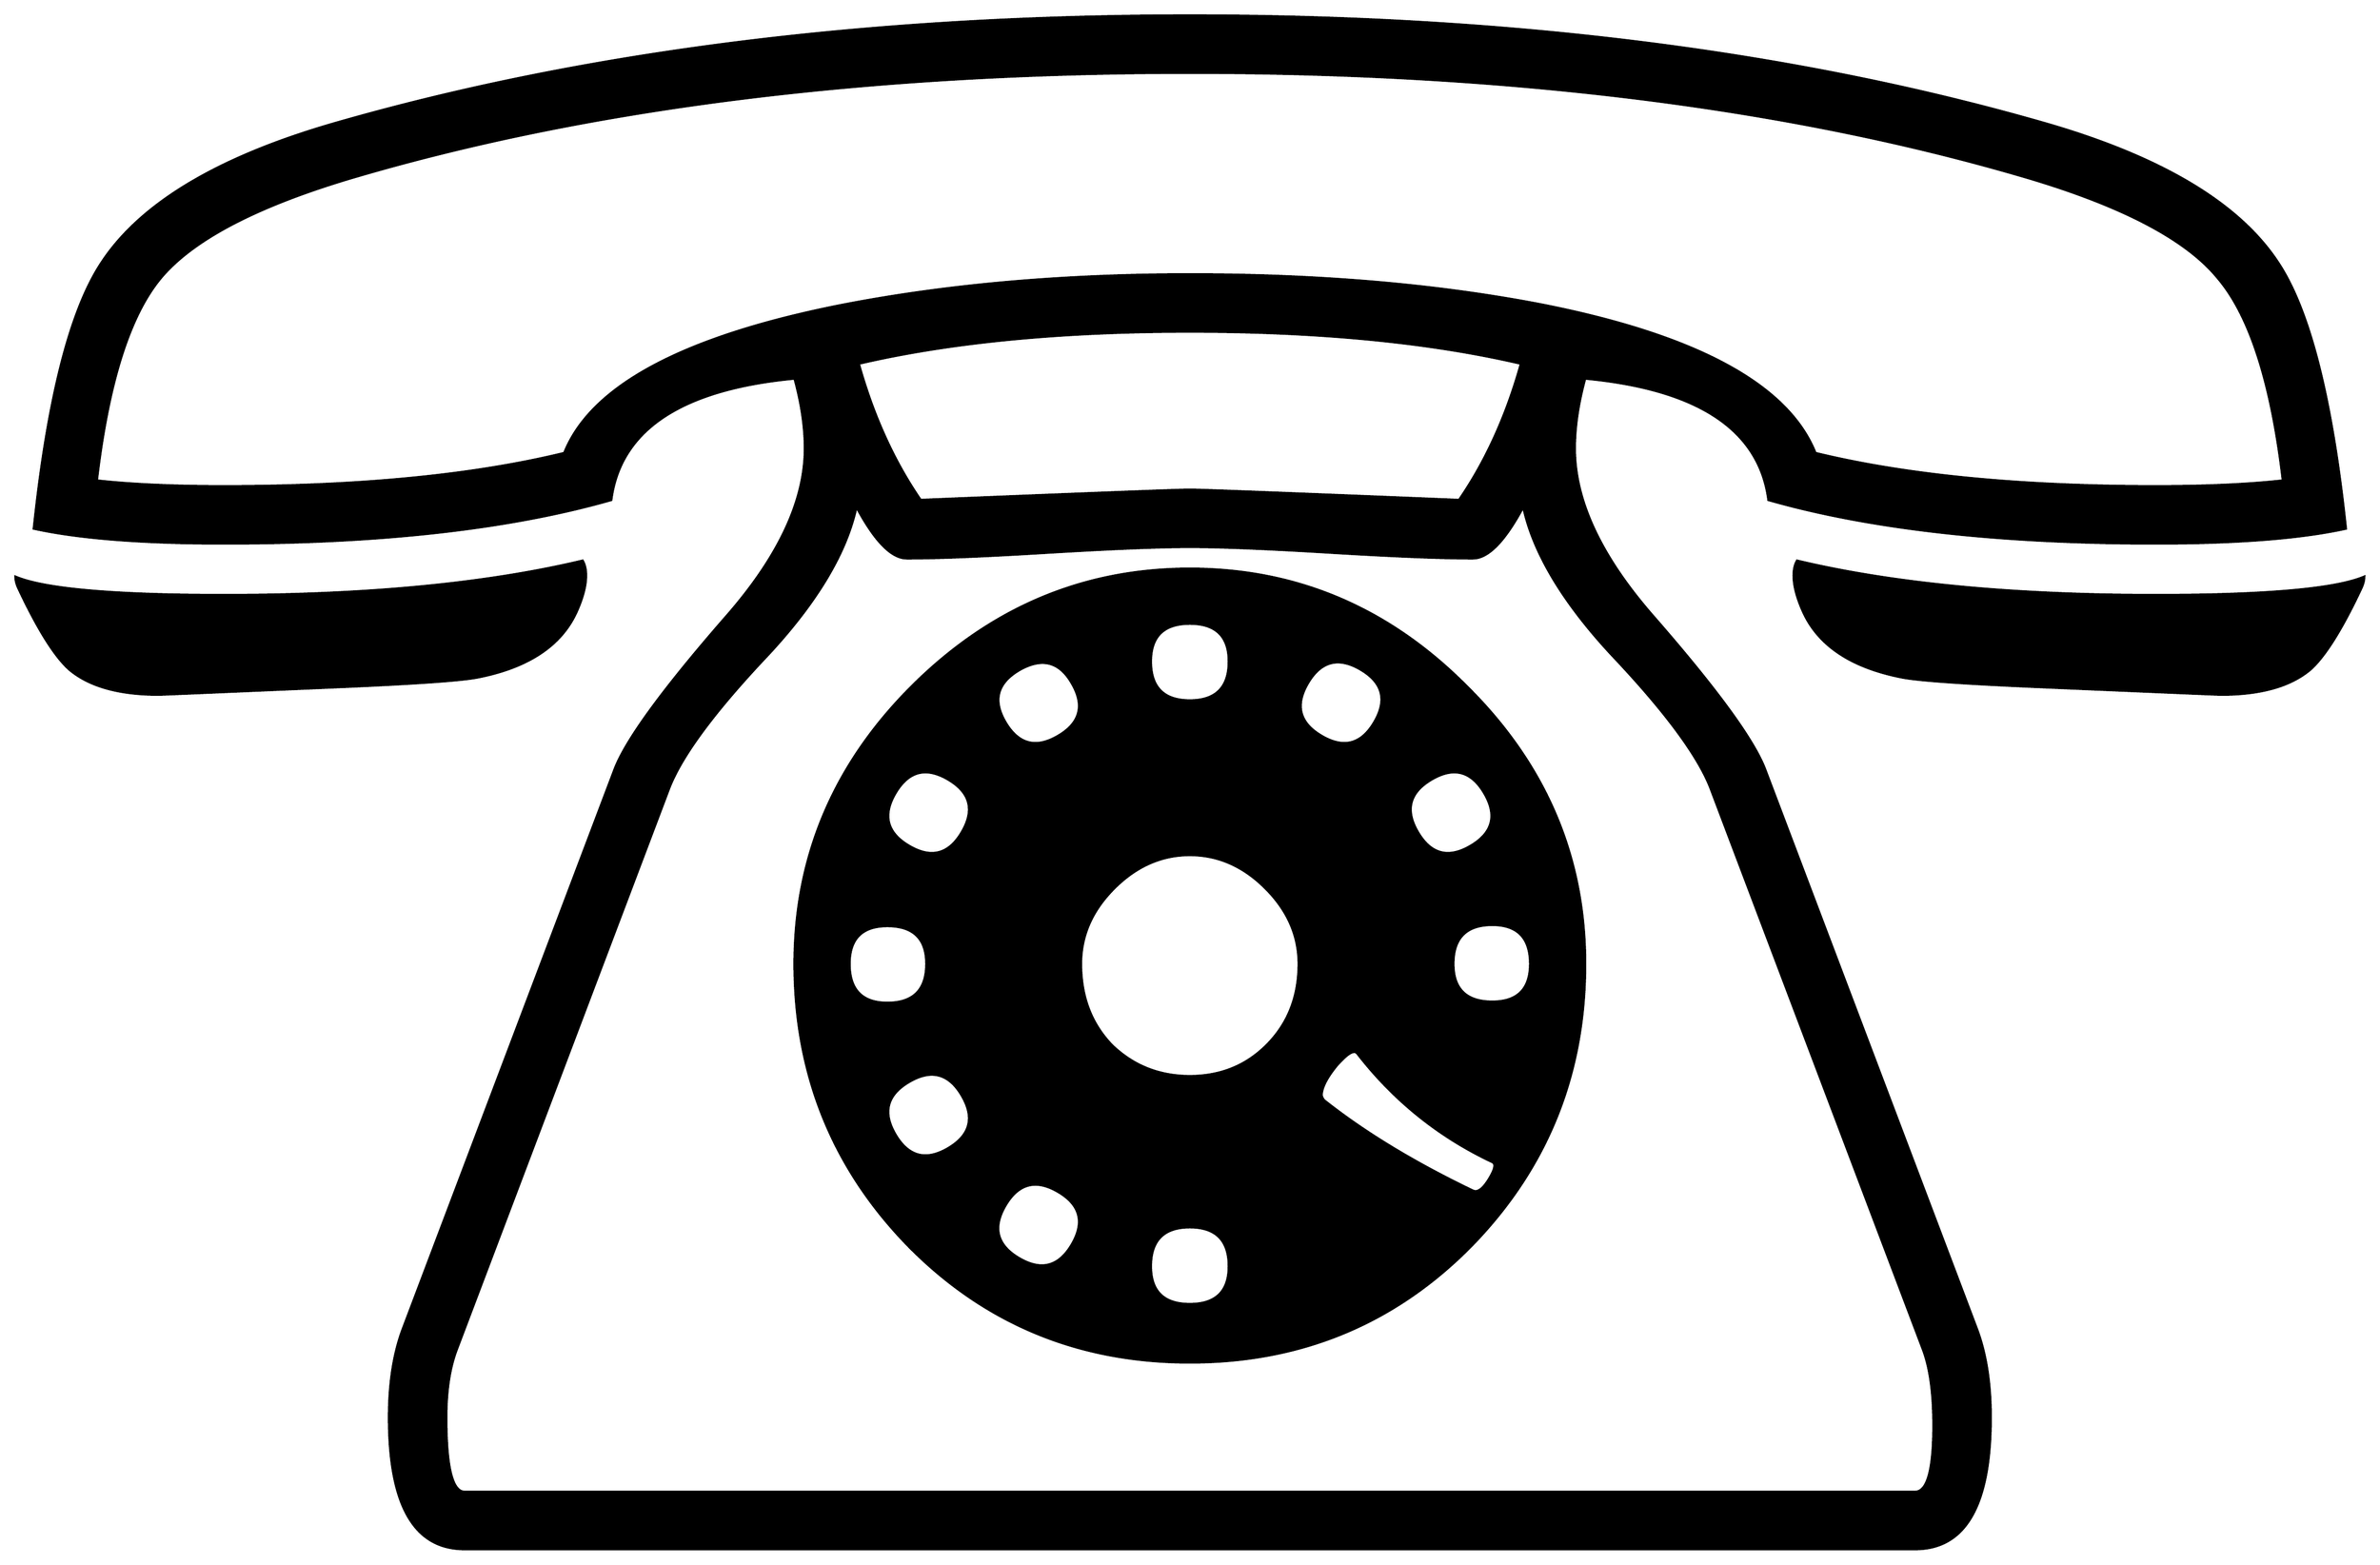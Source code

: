 


\begin{tikzpicture}[y=0.80pt, x=0.80pt, yscale=-1.0, xscale=1.0, inner sep=0pt, outer sep=0pt]
\begin{scope}[shift={(100.0,1793.0)},nonzero rule]
  \path[draw=.,fill=.,line width=1.600pt] (2070.0,-849.0) ..
    controls (2070.0,-845.667) and (2069.0,-842.0) ..
    (2067.0,-838.0) .. controls (2050.333,-802.667) and
    (2035.667,-779.333) .. (2023.0,-768.0) .. controls
    (2005.667,-753.333) and (1979.667,-746.0) .. (1945.0,-746.0) ..
    controls (1943.0,-746.0) and (1887.667,-748.333) ..
    (1779.0,-753.0) .. controls (1718.333,-755.667) and
    (1681.0,-758.333) .. (1667.0,-761.0) .. controls
    (1622.333,-769.667) and (1593.333,-789.0) .. (1580.0,-819.0) ..
    controls (1574.667,-831.0) and (1572.0,-841.333) ..
    (1572.0,-850.0) .. controls (1572.0,-855.333) and
    (1573.0,-859.667) .. (1575.0,-863.0) .. controls
    (1659.0,-843.0) and (1763.333,-833.0) .. (1888.0,-833.0) ..
    controls (1984.0,-833.0) and (2044.667,-838.333) ..
    (2070.0,-849.0) -- cycle(2054.0,-891.0) .. controls
    (2014.667,-882.333) and (1959.333,-878.0) .. (1888.0,-878.0) ..
    controls (1751.333,-878.0) and (1638.667,-890.667) ..
    (1550.0,-916.0) .. controls (1542.0,-977.333) and
    (1488.667,-1012.667) .. (1390.0,-1022.0) .. controls
    (1384.0,-1000.0) and (1381.0,-979.667) .. (1381.0,-961.0) ..
    controls (1381.0,-915.667) and (1403.667,-867.0) ..
    (1449.0,-815.0) .. controls (1504.333,-751.667) and
    (1537.0,-707.0) .. (1547.0,-681.0) -- (1732.0,-192.0) ..
    controls (1740.0,-170.667) and (1744.0,-145.0) ..
    (1744.0,-115.0) .. controls (1744.0,-38.333) and (1722.0,-0.0)
    .. (1678.0,0.0) -- (412.0,0.0) .. controls (368.0,0.0) and
    (346.0,-38.333) .. (346.0,-115.0) .. controls (346.0,-145.0)
    and (350.0,-170.667) .. (358.0,-192.0) -- (543.0,-681.0) ..
    controls (553.0,-707.0) and (585.667,-751.667) .. (641.0,-815.0)
    .. controls (686.333,-867.0) and (709.0,-915.667) ..
    (709.0,-961.0) .. controls (709.0,-979.667) and
    (706.0,-1000.0) .. (700.0,-1022.0) .. controls
    (601.333,-1012.667) and (548.0,-977.333) .. (540.0,-916.0) ..
    controls (451.333,-890.667) and (338.667,-878.0) .. (202.0,-878.0)
    .. controls (130.667,-878.0) and (75.333,-882.333) ..
    (36.0,-891.0) .. controls (48.0,-1004.333) and (67.667,-1081.667)
    .. (95.0,-1123.0) .. controls (129.0,-1175.0) and
    (197.0,-1215.667) .. (299.0,-1245.0) .. controls
    (517.0,-1307.667) and (765.667,-1339.0) .. (1045.0,-1339.0) ..
    controls (1324.333,-1339.0) and (1573.0,-1307.667) ..
    (1791.0,-1245.0) .. controls (1893.0,-1215.667) and
    (1961.0,-1175.0) .. (1995.0,-1123.0) .. controls
    (2022.333,-1081.667) and (2042.0,-1004.333) .. (2054.0,-891.0) --
    cycle(518.0,-850.0) .. controls (518.0,-841.333) and
    (515.333,-831.0) .. (510.0,-819.0) .. controls (496.667,-789.0)
    and (467.667,-769.667) .. (423.0,-761.0) .. controls
    (409.0,-758.333) and (371.667,-755.667) .. (311.0,-753.0) ..
    controls (202.333,-748.333) and (147.0,-746.0) .. (145.0,-746.0)
    .. controls (110.333,-746.0) and (84.333,-753.333) ..
    (67.0,-768.0) .. controls (54.333,-779.333) and (39.667,-802.667) ..
    (23.0,-838.0) .. controls (21.0,-842.0) and (20.0,-845.667) ..
    (20.0,-849.0) .. controls (45.333,-838.333) and (106.0,-833.0)
    .. (202.0,-833.0) .. controls (326.667,-833.0) and
    (431.0,-843.0) .. (515.0,-863.0) .. controls (517.0,-859.667)
    and (518.0,-855.333) .. (518.0,-850.0) -- cycle(1999.0,-933.0)
    .. controls (1989.0,-1018.333) and (1970.0,-1077.333) ..
    (1942.0,-1110.0) .. controls (1914.667,-1143.333) and
    (1859.667,-1172.333) .. (1777.0,-1197.0) .. controls
    (1569.667,-1258.333) and (1325.667,-1289.0) .. (1045.0,-1289.0) ..
    controls (764.333,-1289.0) and (520.333,-1258.333) ..
    (313.0,-1197.0) .. controls (230.333,-1172.333) and
    (175.0,-1143.333) .. (147.0,-1110.0) .. controls
    (119.667,-1077.333) and (101.0,-1018.333) .. (91.0,-933.0) ..
    controls (121.0,-929.667) and (158.0,-928.0) .. (202.0,-928.0)
    .. controls (320.667,-928.0) and (419.667,-937.667) ..
    (499.0,-957.0) .. controls (522.333,-1015.667) and
    (602.667,-1058.667) .. (740.0,-1086.0) .. controls
    (832.0,-1104.0) and (933.667,-1113.0) .. (1045.0,-1113.0) ..
    controls (1157.667,-1113.0) and (1259.333,-1104.333) ..
    (1350.0,-1087.0) .. controls (1486.667,-1060.333) and
    (1567.0,-1017.0) .. (1591.0,-957.0) .. controls
    (1670.333,-937.667) and (1769.333,-928.0) .. (1888.0,-928.0) ..
    controls (1932.0,-928.0) and (1969.0,-929.667) ..
    (1999.0,-933.0) -- cycle(1334.0,-1035.0) .. controls
    (1254.0,-1053.667) and (1157.667,-1063.0) .. (1045.0,-1063.0) ..
    controls (932.333,-1063.0) and (836.0,-1053.667) ..
    (756.0,-1035.0) .. controls (768.667,-989.667) and
    (786.667,-950.0) .. (810.0,-916.0) .. controls (957.333,-922.0)
    and (1035.667,-925.0) .. (1045.0,-925.0) .. controls
    (1054.333,-925.0) and (1132.667,-922.0) .. (1280.0,-916.0) ..
    controls (1303.333,-950.0) and (1321.333,-989.667) ..
    (1334.0,-1035.0) -- cycle(1694.0,-108.0) .. controls
    (1694.0,-136.0) and (1691.0,-158.0) .. (1685.0,-174.0) --
    (1500.0,-663.0) .. controls (1489.333,-691.667) and
    (1460.333,-731.0) .. (1413.0,-781.0) .. controls
    (1370.333,-827.0) and (1344.667,-870.0) .. (1336.0,-910.0) ..
    controls (1320.0,-880.0) and (1305.333,-865.0) ..
    (1292.0,-865.0) .. controls (1264.667,-865.0) and
    (1223.333,-866.667) .. (1168.0,-870.0) .. controls
    (1113.333,-873.333) and (1072.333,-875.0) .. (1045.0,-875.0) ..
    controls (1017.667,-875.0) and (976.333,-873.333) ..
    (921.0,-870.0) .. controls (866.333,-866.667) and (825.333,-865.0)
    .. (798.0,-865.0) .. controls (784.667,-865.0) and
    (770.0,-880.0) .. (754.0,-910.0) .. controls (745.333,-870.0)
    and (719.667,-827.0) .. (677.0,-781.0) .. controls
    (629.667,-731.0) and (600.667,-691.667) .. (590.0,-663.0) --
    (405.0,-174.0) .. controls (399.0,-158.0) and (396.0,-138.333)
    .. (396.0,-115.0) .. controls (396.0,-71.667) and
    (401.333,-50.0) .. (412.0,-50.0) -- (1678.0,-50.0) .. controls
    (1688.667,-50.0) and (1694.0,-69.333) .. (1694.0,-108.0) --
    cycle(1390.0,-511.0) .. controls (1390.0,-414.333) and
    (1356.667,-332.0) .. (1290.0,-264.0) .. controls
    (1223.333,-196.667) and (1141.667,-163.0) .. (1045.0,-163.0) ..
    controls (948.333,-163.0) and (866.667,-196.667) .. (800.0,-264.0)
    .. controls (733.333,-332.0) and (700.0,-414.333) ..
    (700.0,-511.0) .. controls (700.0,-604.333) and (734.0,-685.0)
    .. (802.0,-753.0) .. controls (870.667,-821.667) and
    (951.667,-856.0) .. (1045.0,-856.0) .. controls
    (1138.333,-856.0) and (1219.0,-821.667) .. (1287.0,-753.0) ..
    controls (1355.667,-685.0) and (1390.0,-604.333) ..
    (1390.0,-511.0) -- cycle(1206.0,-722.0) .. controls
    (1217.333,-741.333) and (1213.333,-756.667) .. (1194.0,-768.0) ..
    controls (1174.667,-779.333) and (1159.333,-775.333) ..
    (1148.0,-756.0) .. controls (1136.667,-736.667) and
    (1140.667,-721.333) .. (1160.0,-710.0) .. controls
    (1179.333,-698.667) and (1194.667,-702.667) .. (1206.0,-722.0) --
    cycle(1302.0,-660.0) .. controls (1290.667,-679.333) and
    (1275.333,-683.333) .. (1256.0,-672.0) .. controls
    (1236.667,-660.667) and (1232.667,-645.333) .. (1244.0,-626.0) ..
    controls (1255.333,-606.667) and (1270.667,-602.667) ..
    (1290.0,-614.0) .. controls (1309.333,-625.333) and
    (1313.333,-640.667) .. (1302.0,-660.0) -- cycle(1342.0,-511.0)
    .. controls (1342.0,-533.667) and (1331.0,-545.0) ..
    (1309.0,-545.0) .. controls (1286.333,-545.0) and
    (1275.0,-533.667) .. (1275.0,-511.0) .. controls
    (1275.0,-489.0) and (1286.333,-478.0) .. (1309.0,-478.0) ..
    controls (1331.0,-478.0) and (1342.0,-489.0) ..
    (1342.0,-511.0) -- cycle(1079.0,-775.0) .. controls
    (1079.0,-797.0) and (1067.667,-808.0) .. (1045.0,-808.0) ..
    controls (1022.333,-808.0) and (1011.0,-797.0) ..
    (1011.0,-775.0) .. controls (1011.0,-752.333) and
    (1022.333,-741.0) .. (1045.0,-741.0) .. controls
    (1067.667,-741.0) and (1079.0,-752.333) .. (1079.0,-775.0) --
    cycle(942.0,-756.0) .. controls (931.333,-774.667) and
    (916.333,-778.667) .. (897.0,-768.0) .. controls (877.0,-756.667)
    and (872.667,-741.333) .. (884.0,-722.0) .. controls
    (895.333,-702.667) and (910.667,-698.667) .. (930.0,-710.0) ..
    controls (949.333,-721.333) and (953.333,-736.667) .. (942.0,-756.0)
    -- cycle(1309.0,-338.0) .. controls (1262.333,-360.0) and
    (1223.0,-391.667) .. (1191.0,-433.0) .. controls
    (1188.333,-436.333) and (1182.333,-432.667) .. (1173.0,-422.0) ..
    controls (1164.333,-411.333) and (1160.0,-402.667) ..
    (1160.0,-396.0) .. controls (1160.667,-394.0) and
    (1161.333,-392.667) .. (1162.0,-392.0) .. controls
    (1197.333,-364.0) and (1240.667,-337.667) .. (1292.0,-313.0) ..
    controls (1296.0,-311.0) and (1300.667,-314.333) ..
    (1306.0,-323.0) .. controls (1311.333,-331.667) and
    (1312.333,-336.667) .. (1309.0,-338.0) -- cycle(1140.0,-511.0)
    .. controls (1140.0,-535.667) and (1130.333,-557.667) ..
    (1111.0,-577.0) .. controls (1091.667,-596.333) and
    (1069.667,-606.0) .. (1045.0,-606.0) .. controls
    (1020.333,-606.0) and (998.333,-596.333) .. (979.0,-577.0) ..
    controls (959.667,-557.667) and (950.0,-535.667) .. (950.0,-511.0)
    .. controls (950.0,-482.333) and (959.0,-458.667) ..
    (977.0,-440.0) .. controls (995.667,-422.0) and
    (1018.333,-413.0) .. (1045.0,-413.0) .. controls
    (1071.667,-413.0) and (1094.0,-422.0) .. (1112.0,-440.0) ..
    controls (1130.667,-458.667) and (1140.0,-482.333) ..
    (1140.0,-511.0) -- cycle(846.0,-626.0) .. controls
    (857.333,-645.333) and (853.333,-660.667) .. (834.0,-672.0) ..
    controls (814.667,-683.333) and (799.333,-679.333) .. (788.0,-660.0)
    .. controls (776.667,-640.667) and (780.667,-625.333) ..
    (800.0,-614.0) .. controls (819.333,-602.667) and (834.667,-606.667)
    .. (846.0,-626.0) -- cycle(1079.0,-247.0) .. controls
    (1079.0,-269.667) and (1067.667,-281.0) .. (1045.0,-281.0) ..
    controls (1022.333,-281.0) and (1011.0,-269.667) ..
    (1011.0,-247.0) .. controls (1011.0,-225.0) and
    (1022.333,-214.0) .. (1045.0,-214.0) .. controls
    (1067.667,-214.0) and (1079.0,-225.0) .. (1079.0,-247.0) --
    cycle(815.0,-511.0) .. controls (815.0,-533.0) and
    (803.667,-544.0) .. (781.0,-544.0) .. controls (759.0,-544.0)
    and (748.0,-533.0) .. (748.0,-511.0) .. controls
    (748.0,-488.333) and (759.0,-477.0) .. (781.0,-477.0) ..
    controls (803.667,-477.0) and (815.0,-488.333) .. (815.0,-511.0)
    -- cycle(846.0,-396.0) .. controls (834.667,-415.333) and
    (819.333,-419.333) .. (800.0,-408.0) .. controls (780.667,-396.667)
    and (776.667,-381.333) .. (788.0,-362.0) .. controls
    (799.333,-342.667) and (814.667,-338.667) .. (834.0,-350.0) ..
    controls (853.333,-361.333) and (857.333,-376.667) .. (846.0,-396.0)
    -- cycle(942.0,-266.0) .. controls (953.333,-285.333) and
    (949.333,-300.667) .. (930.0,-312.0) .. controls (910.667,-323.333)
    and (895.333,-319.333) .. (884.0,-300.0) .. controls
    (872.667,-280.667) and (876.667,-265.333) .. (896.0,-254.0) ..
    controls (915.333,-242.667) and (930.667,-246.667) .. (942.0,-266.0)
    -- cycle;
\end{scope}

\end{tikzpicture}

